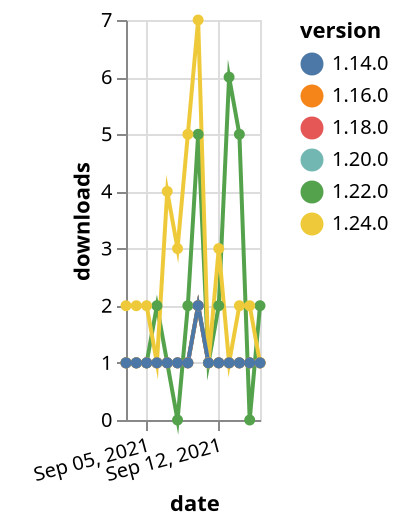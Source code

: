 {"$schema": "https://vega.github.io/schema/vega-lite/v5.json", "description": "A simple bar chart with embedded data.", "data": {"values": [{"date": "2021-09-03", "total": 194, "delta": 1, "version": "1.18.0"}, {"date": "2021-09-04", "total": 195, "delta": 1, "version": "1.18.0"}, {"date": "2021-09-05", "total": 196, "delta": 1, "version": "1.18.0"}, {"date": "2021-09-06", "total": 197, "delta": 1, "version": "1.18.0"}, {"date": "2021-09-07", "total": 198, "delta": 1, "version": "1.18.0"}, {"date": "2021-09-08", "total": 199, "delta": 1, "version": "1.18.0"}, {"date": "2021-09-09", "total": 200, "delta": 1, "version": "1.18.0"}, {"date": "2021-09-10", "total": 202, "delta": 2, "version": "1.18.0"}, {"date": "2021-09-11", "total": 203, "delta": 1, "version": "1.18.0"}, {"date": "2021-09-12", "total": 204, "delta": 1, "version": "1.18.0"}, {"date": "2021-09-13", "total": 205, "delta": 1, "version": "1.18.0"}, {"date": "2021-09-14", "total": 206, "delta": 1, "version": "1.18.0"}, {"date": "2021-09-15", "total": 207, "delta": 1, "version": "1.18.0"}, {"date": "2021-09-16", "total": 208, "delta": 1, "version": "1.18.0"}, {"date": "2021-09-03", "total": 427, "delta": 1, "version": "1.22.0"}, {"date": "2021-09-04", "total": 428, "delta": 1, "version": "1.22.0"}, {"date": "2021-09-05", "total": 429, "delta": 1, "version": "1.22.0"}, {"date": "2021-09-06", "total": 431, "delta": 2, "version": "1.22.0"}, {"date": "2021-09-07", "total": 432, "delta": 1, "version": "1.22.0"}, {"date": "2021-09-08", "total": 432, "delta": 0, "version": "1.22.0"}, {"date": "2021-09-09", "total": 434, "delta": 2, "version": "1.22.0"}, {"date": "2021-09-10", "total": 439, "delta": 5, "version": "1.22.0"}, {"date": "2021-09-11", "total": 440, "delta": 1, "version": "1.22.0"}, {"date": "2021-09-12", "total": 442, "delta": 2, "version": "1.22.0"}, {"date": "2021-09-13", "total": 448, "delta": 6, "version": "1.22.0"}, {"date": "2021-09-14", "total": 453, "delta": 5, "version": "1.22.0"}, {"date": "2021-09-15", "total": 453, "delta": 0, "version": "1.22.0"}, {"date": "2021-09-16", "total": 455, "delta": 2, "version": "1.22.0"}, {"date": "2021-09-03", "total": 172, "delta": 1, "version": "1.20.0"}, {"date": "2021-09-04", "total": 173, "delta": 1, "version": "1.20.0"}, {"date": "2021-09-05", "total": 174, "delta": 1, "version": "1.20.0"}, {"date": "2021-09-06", "total": 175, "delta": 1, "version": "1.20.0"}, {"date": "2021-09-07", "total": 176, "delta": 1, "version": "1.20.0"}, {"date": "2021-09-08", "total": 177, "delta": 1, "version": "1.20.0"}, {"date": "2021-09-09", "total": 178, "delta": 1, "version": "1.20.0"}, {"date": "2021-09-10", "total": 180, "delta": 2, "version": "1.20.0"}, {"date": "2021-09-11", "total": 181, "delta": 1, "version": "1.20.0"}, {"date": "2021-09-12", "total": 182, "delta": 1, "version": "1.20.0"}, {"date": "2021-09-13", "total": 183, "delta": 1, "version": "1.20.0"}, {"date": "2021-09-14", "total": 184, "delta": 1, "version": "1.20.0"}, {"date": "2021-09-15", "total": 185, "delta": 1, "version": "1.20.0"}, {"date": "2021-09-16", "total": 186, "delta": 1, "version": "1.20.0"}, {"date": "2021-09-03", "total": 198, "delta": 1, "version": "1.16.0"}, {"date": "2021-09-04", "total": 199, "delta": 1, "version": "1.16.0"}, {"date": "2021-09-05", "total": 200, "delta": 1, "version": "1.16.0"}, {"date": "2021-09-06", "total": 201, "delta": 1, "version": "1.16.0"}, {"date": "2021-09-07", "total": 202, "delta": 1, "version": "1.16.0"}, {"date": "2021-09-08", "total": 203, "delta": 1, "version": "1.16.0"}, {"date": "2021-09-09", "total": 204, "delta": 1, "version": "1.16.0"}, {"date": "2021-09-10", "total": 206, "delta": 2, "version": "1.16.0"}, {"date": "2021-09-11", "total": 207, "delta": 1, "version": "1.16.0"}, {"date": "2021-09-12", "total": 208, "delta": 1, "version": "1.16.0"}, {"date": "2021-09-13", "total": 209, "delta": 1, "version": "1.16.0"}, {"date": "2021-09-14", "total": 210, "delta": 1, "version": "1.16.0"}, {"date": "2021-09-15", "total": 211, "delta": 1, "version": "1.16.0"}, {"date": "2021-09-16", "total": 212, "delta": 1, "version": "1.16.0"}, {"date": "2021-09-03", "total": 197, "delta": 2, "version": "1.24.0"}, {"date": "2021-09-04", "total": 199, "delta": 2, "version": "1.24.0"}, {"date": "2021-09-05", "total": 201, "delta": 2, "version": "1.24.0"}, {"date": "2021-09-06", "total": 202, "delta": 1, "version": "1.24.0"}, {"date": "2021-09-07", "total": 206, "delta": 4, "version": "1.24.0"}, {"date": "2021-09-08", "total": 209, "delta": 3, "version": "1.24.0"}, {"date": "2021-09-09", "total": 214, "delta": 5, "version": "1.24.0"}, {"date": "2021-09-10", "total": 221, "delta": 7, "version": "1.24.0"}, {"date": "2021-09-11", "total": 222, "delta": 1, "version": "1.24.0"}, {"date": "2021-09-12", "total": 225, "delta": 3, "version": "1.24.0"}, {"date": "2021-09-13", "total": 226, "delta": 1, "version": "1.24.0"}, {"date": "2021-09-14", "total": 228, "delta": 2, "version": "1.24.0"}, {"date": "2021-09-15", "total": 230, "delta": 2, "version": "1.24.0"}, {"date": "2021-09-16", "total": 231, "delta": 1, "version": "1.24.0"}, {"date": "2021-09-03", "total": 246, "delta": 1, "version": "1.14.0"}, {"date": "2021-09-04", "total": 247, "delta": 1, "version": "1.14.0"}, {"date": "2021-09-05", "total": 248, "delta": 1, "version": "1.14.0"}, {"date": "2021-09-06", "total": 249, "delta": 1, "version": "1.14.0"}, {"date": "2021-09-07", "total": 250, "delta": 1, "version": "1.14.0"}, {"date": "2021-09-08", "total": 251, "delta": 1, "version": "1.14.0"}, {"date": "2021-09-09", "total": 252, "delta": 1, "version": "1.14.0"}, {"date": "2021-09-10", "total": 254, "delta": 2, "version": "1.14.0"}, {"date": "2021-09-11", "total": 255, "delta": 1, "version": "1.14.0"}, {"date": "2021-09-12", "total": 256, "delta": 1, "version": "1.14.0"}, {"date": "2021-09-13", "total": 257, "delta": 1, "version": "1.14.0"}, {"date": "2021-09-14", "total": 258, "delta": 1, "version": "1.14.0"}, {"date": "2021-09-15", "total": 259, "delta": 1, "version": "1.14.0"}, {"date": "2021-09-16", "total": 260, "delta": 1, "version": "1.14.0"}]}, "width": "container", "mark": {"type": "line", "point": {"filled": true}}, "encoding": {"x": {"field": "date", "type": "temporal", "timeUnit": "yearmonthdate", "title": "date", "axis": {"labelAngle": -15}}, "y": {"field": "delta", "type": "quantitative", "title": "downloads"}, "color": {"field": "version", "type": "nominal"}, "tooltip": {"field": "delta"}}}